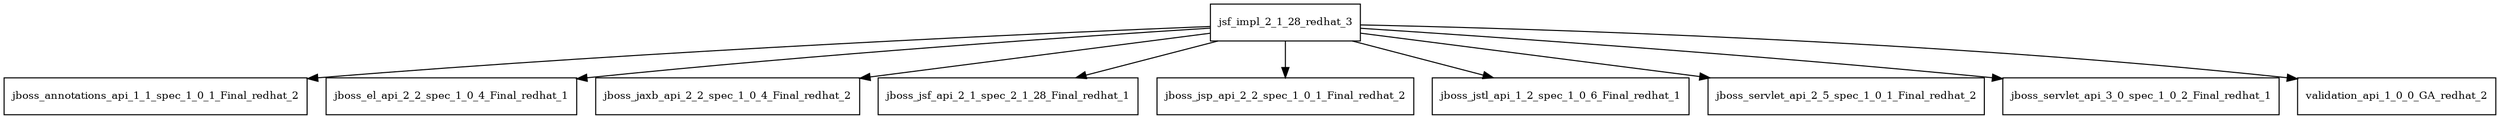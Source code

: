 digraph jsf_impl_2_1_28_redhat_3_dependencies {
  node [shape = box, fontsize=10.0];
  jsf_impl_2_1_28_redhat_3 -> jboss_annotations_api_1_1_spec_1_0_1_Final_redhat_2;
  jsf_impl_2_1_28_redhat_3 -> jboss_el_api_2_2_spec_1_0_4_Final_redhat_1;
  jsf_impl_2_1_28_redhat_3 -> jboss_jaxb_api_2_2_spec_1_0_4_Final_redhat_2;
  jsf_impl_2_1_28_redhat_3 -> jboss_jsf_api_2_1_spec_2_1_28_Final_redhat_1;
  jsf_impl_2_1_28_redhat_3 -> jboss_jsp_api_2_2_spec_1_0_1_Final_redhat_2;
  jsf_impl_2_1_28_redhat_3 -> jboss_jstl_api_1_2_spec_1_0_6_Final_redhat_1;
  jsf_impl_2_1_28_redhat_3 -> jboss_servlet_api_2_5_spec_1_0_1_Final_redhat_2;
  jsf_impl_2_1_28_redhat_3 -> jboss_servlet_api_3_0_spec_1_0_2_Final_redhat_1;
  jsf_impl_2_1_28_redhat_3 -> validation_api_1_0_0_GA_redhat_2;
}
